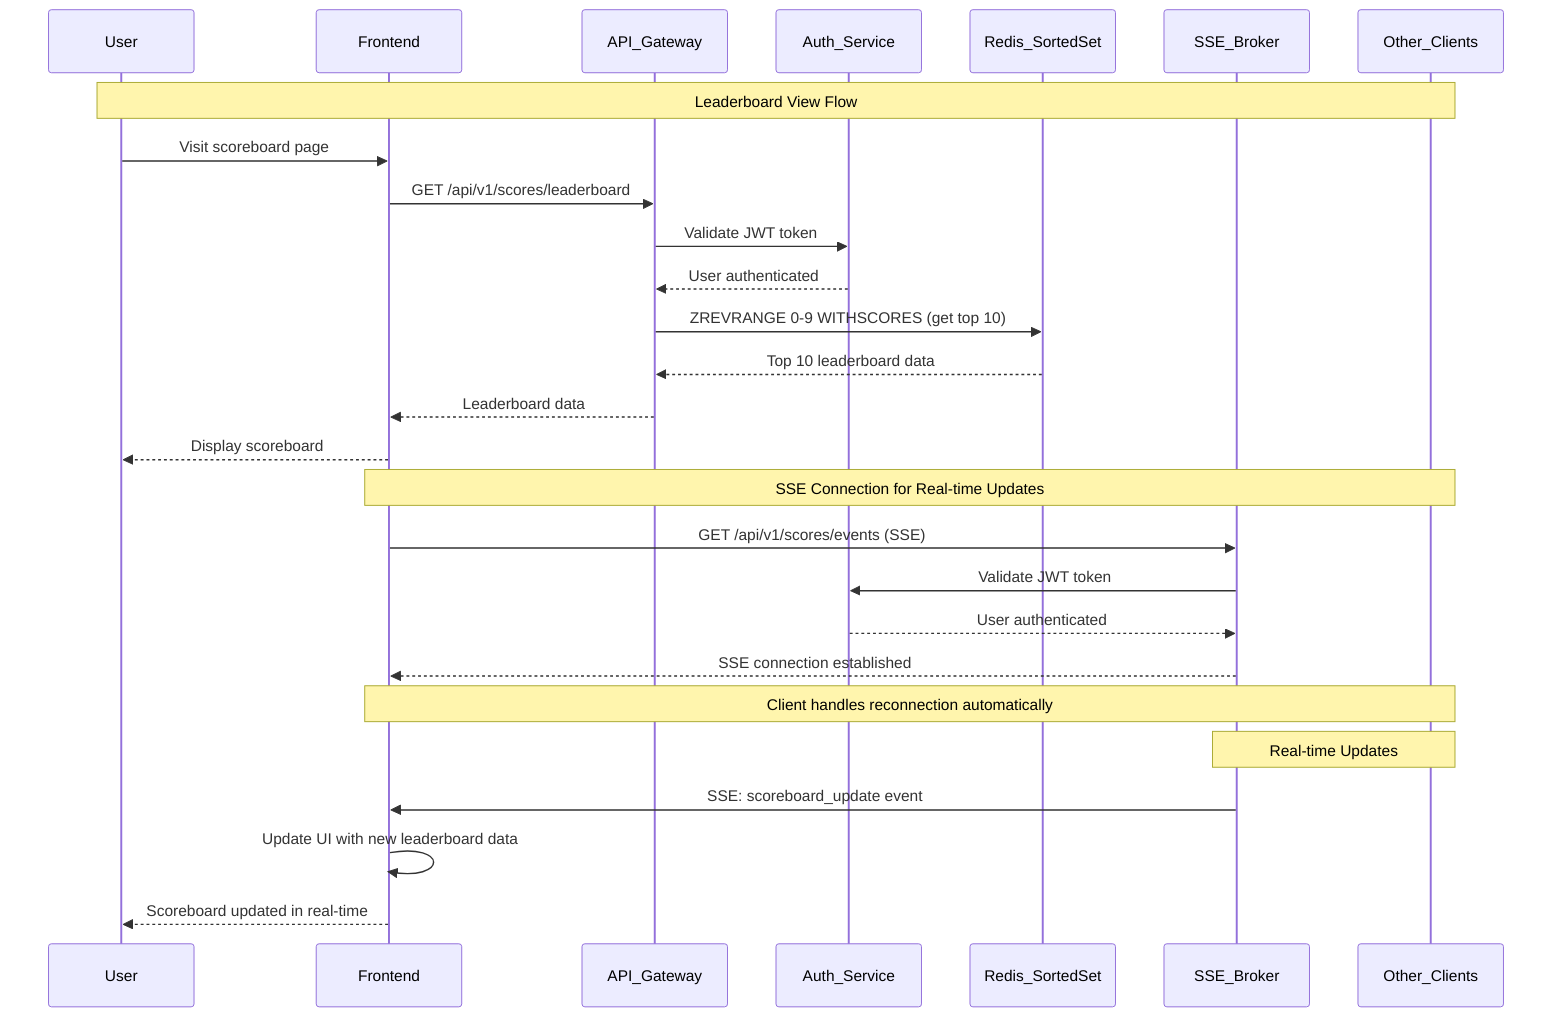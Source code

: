 sequenceDiagram
    participant User
    participant Frontend
    participant API_Gateway
    participant Auth_Service
    participant Redis_SortedSet
    participant SSE_Broker
    participant Other_Clients

    Note over User,Other_Clients: Leaderboard View Flow
    User->>Frontend: Visit scoreboard page
    Frontend->>API_Gateway: GET /api/v1/scores/leaderboard
    API_Gateway->>Auth_Service: Validate JWT token
    Auth_Service-->>API_Gateway: User authenticated
    API_Gateway->>Redis_SortedSet: ZREVRANGE 0-9 WITHSCORES (get top 10)
    Redis_SortedSet-->>API_Gateway: Top 10 leaderboard data
    API_Gateway-->>Frontend: Leaderboard data
    Frontend-->>User: Display scoreboard
    
    Note over Frontend,Other_Clients: SSE Connection for Real-time Updates
    Frontend->>SSE_Broker: GET /api/v1/scores/events (SSE)
    SSE_Broker->>Auth_Service: Validate JWT token
    Auth_Service-->>SSE_Broker: User authenticated
    SSE_Broker-->>Frontend: SSE connection established
    Note over Frontend,Other_Clients: Client handles reconnection automatically
    
    Note over SSE_Broker,Other_Clients: Real-time Updates
    SSE_Broker->>Frontend: SSE: scoreboard_update event
    Frontend->>Frontend: Update UI with new leaderboard data
    Frontend-->>User: Scoreboard updated in real-time